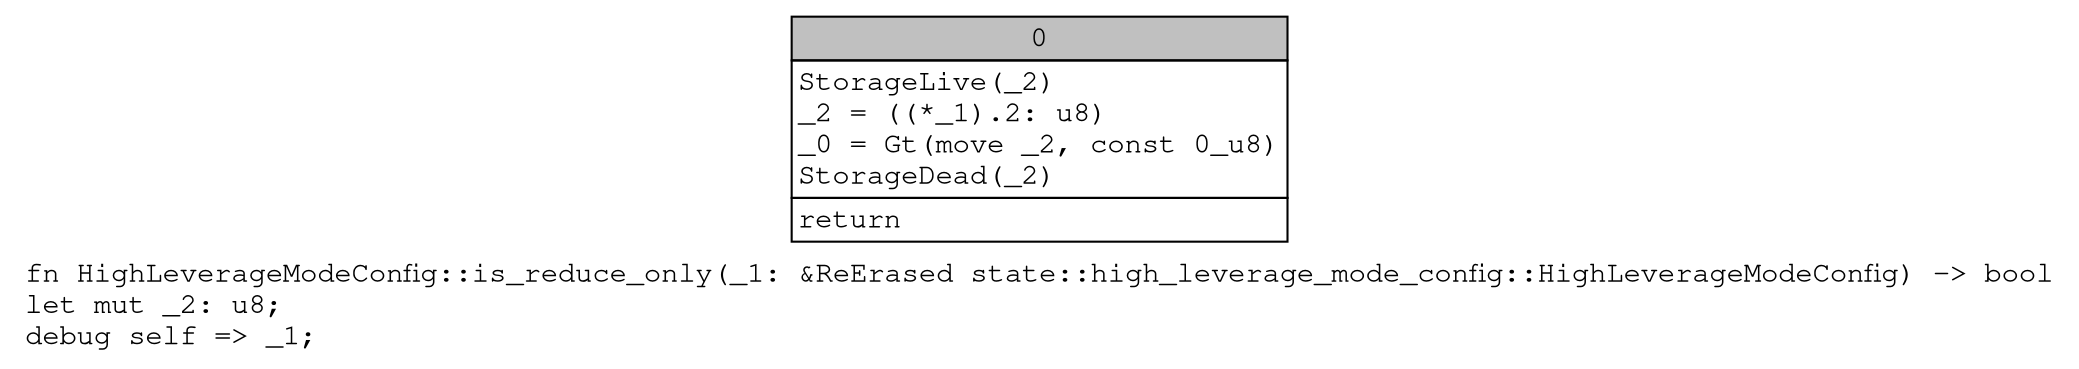 digraph Mir_0_3331 {
    graph [fontname="Courier, monospace"];
    node [fontname="Courier, monospace"];
    edge [fontname="Courier, monospace"];
    label=<fn HighLeverageModeConfig::is_reduce_only(_1: &amp;ReErased state::high_leverage_mode_config::HighLeverageModeConfig) -&gt; bool<br align="left"/>let mut _2: u8;<br align="left"/>debug self =&gt; _1;<br align="left"/>>;
    bb0__0_3331 [shape="none", label=<<table border="0" cellborder="1" cellspacing="0"><tr><td bgcolor="gray" align="center" colspan="1">0</td></tr><tr><td align="left" balign="left">StorageLive(_2)<br/>_2 = ((*_1).2: u8)<br/>_0 = Gt(move _2, const 0_u8)<br/>StorageDead(_2)<br/></td></tr><tr><td align="left">return</td></tr></table>>];
}
